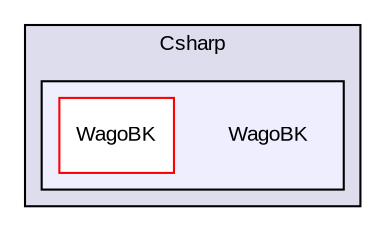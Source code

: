 digraph "D:/Projects/Csharp/WagoBK" {
  compound=true
  node [ fontsize="10", fontname="Arial"];
  edge [ labelfontsize="10", labelfontname="Arial"];
  subgraph clusterdir_03cc38731de8b3d072eb00da360a1ceb {
    graph [ bgcolor="#ddddee", pencolor="black", label="Csharp" fontname="Arial", fontsize="10", URL="dir_03cc38731de8b3d072eb00da360a1ceb.html"]
  subgraph clusterdir_042fdc22e877302cd8dcca5048bca1b3 {
    graph [ bgcolor="#eeeeff", pencolor="black", label="" URL="dir_042fdc22e877302cd8dcca5048bca1b3.html"];
    dir_042fdc22e877302cd8dcca5048bca1b3 [shape=plaintext label="WagoBK"];
    dir_7605f127d7756d45c6fa6f613d4bf1ed [shape=box label="WagoBK" color="red" fillcolor="white" style="filled" URL="dir_7605f127d7756d45c6fa6f613d4bf1ed.html"];
  }
  }
}

